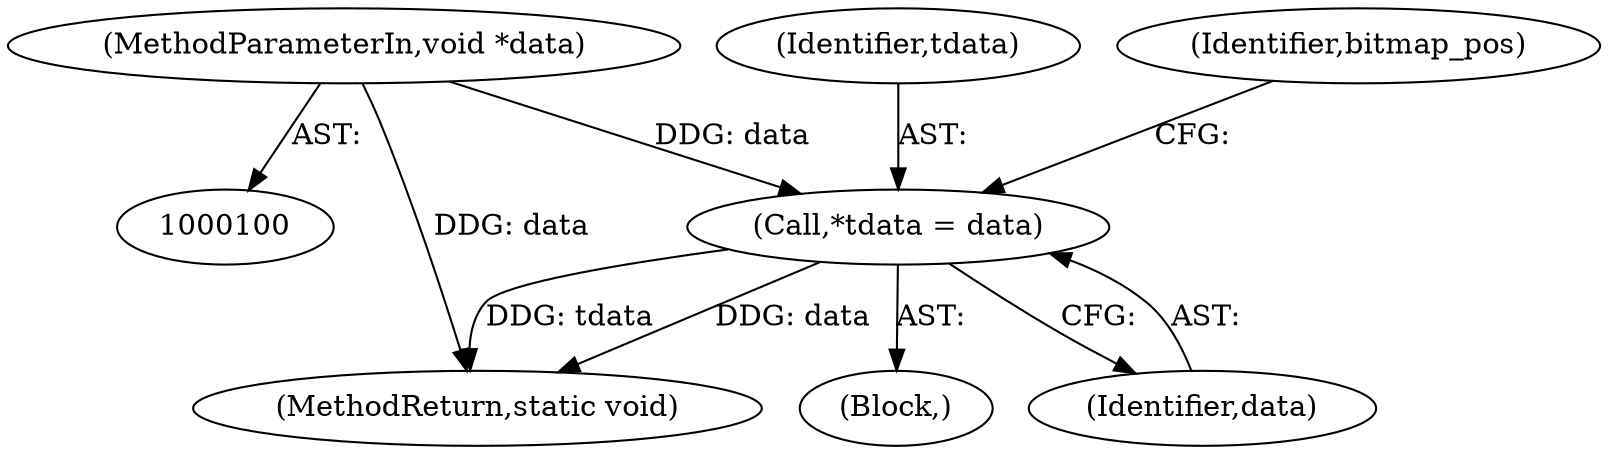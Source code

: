 digraph "0_git_de1e67d0703894cb6ea782e36abb63976ab07e60_8@pointer" {
"1000103" [label="(MethodParameterIn,void *data)"];
"1000106" [label="(Call,*tdata = data)"];
"1000103" [label="(MethodParameterIn,void *data)"];
"1000142" [label="(MethodReturn,static void)"];
"1000104" [label="(Block,)"];
"1000107" [label="(Identifier,tdata)"];
"1000111" [label="(Identifier,bitmap_pos)"];
"1000106" [label="(Call,*tdata = data)"];
"1000108" [label="(Identifier,data)"];
"1000103" -> "1000100"  [label="AST: "];
"1000103" -> "1000142"  [label="DDG: data"];
"1000103" -> "1000106"  [label="DDG: data"];
"1000106" -> "1000104"  [label="AST: "];
"1000106" -> "1000108"  [label="CFG: "];
"1000107" -> "1000106"  [label="AST: "];
"1000108" -> "1000106"  [label="AST: "];
"1000111" -> "1000106"  [label="CFG: "];
"1000106" -> "1000142"  [label="DDG: data"];
"1000106" -> "1000142"  [label="DDG: tdata"];
}
